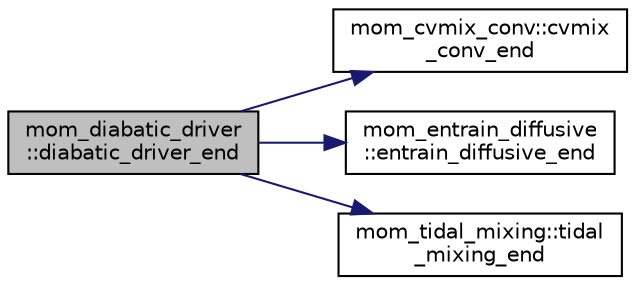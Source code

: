 digraph "mom_diabatic_driver::diabatic_driver_end"
{
 // INTERACTIVE_SVG=YES
 // LATEX_PDF_SIZE
  edge [fontname="Helvetica",fontsize="10",labelfontname="Helvetica",labelfontsize="10"];
  node [fontname="Helvetica",fontsize="10",shape=record];
  rankdir="LR";
  Node1 [label="mom_diabatic_driver\l::diabatic_driver_end",height=0.2,width=0.4,color="black", fillcolor="grey75", style="filled", fontcolor="black",tooltip="Routine to close the diabatic driver module."];
  Node1 -> Node2 [color="midnightblue",fontsize="10",style="solid",fontname="Helvetica"];
  Node2 [label="mom_cvmix_conv::cvmix\l_conv_end",height=0.2,width=0.4,color="black", fillcolor="white", style="filled",URL="$namespacemom__cvmix__conv.html#a4f35df3a407ded91cd67384a14da3a3c",tooltip="Clear pointers and dealocate memory."];
  Node1 -> Node3 [color="midnightblue",fontsize="10",style="solid",fontname="Helvetica"];
  Node3 [label="mom_entrain_diffusive\l::entrain_diffusive_end",height=0.2,width=0.4,color="black", fillcolor="white", style="filled",URL="$namespacemom__entrain__diffusive.html#a0e71b47abe1e1889f4b687139615ca14",tooltip="This subroutine cleans up and deallocates any memory associated with the entrain_diffusive module."];
  Node1 -> Node4 [color="midnightblue",fontsize="10",style="solid",fontname="Helvetica"];
  Node4 [label="mom_tidal_mixing::tidal\l_mixing_end",height=0.2,width=0.4,color="black", fillcolor="white", style="filled",URL="$namespacemom__tidal__mixing.html#a4ec08e118dea2ecbac7e719ed73acc70",tooltip="Clear pointers and deallocate memory."];
}

